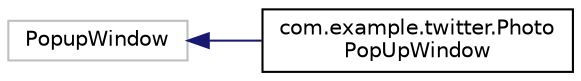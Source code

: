 digraph "类继承关系图"
{
  edge [fontname="Helvetica",fontsize="10",labelfontname="Helvetica",labelfontsize="10"];
  node [fontname="Helvetica",fontsize="10",shape=record];
  rankdir="LR";
  Node32 [label="PopupWindow",height=0.2,width=0.4,color="grey75", fillcolor="white", style="filled"];
  Node32 -> Node0 [dir="back",color="midnightblue",fontsize="10",style="solid",fontname="Helvetica"];
  Node0 [label="com.example.twitter.Photo\lPopUpWindow",height=0.2,width=0.4,color="black", fillcolor="white", style="filled",URL="$classcom_1_1example_1_1twitter_1_1_photo_pop_up_window.html"];
}
